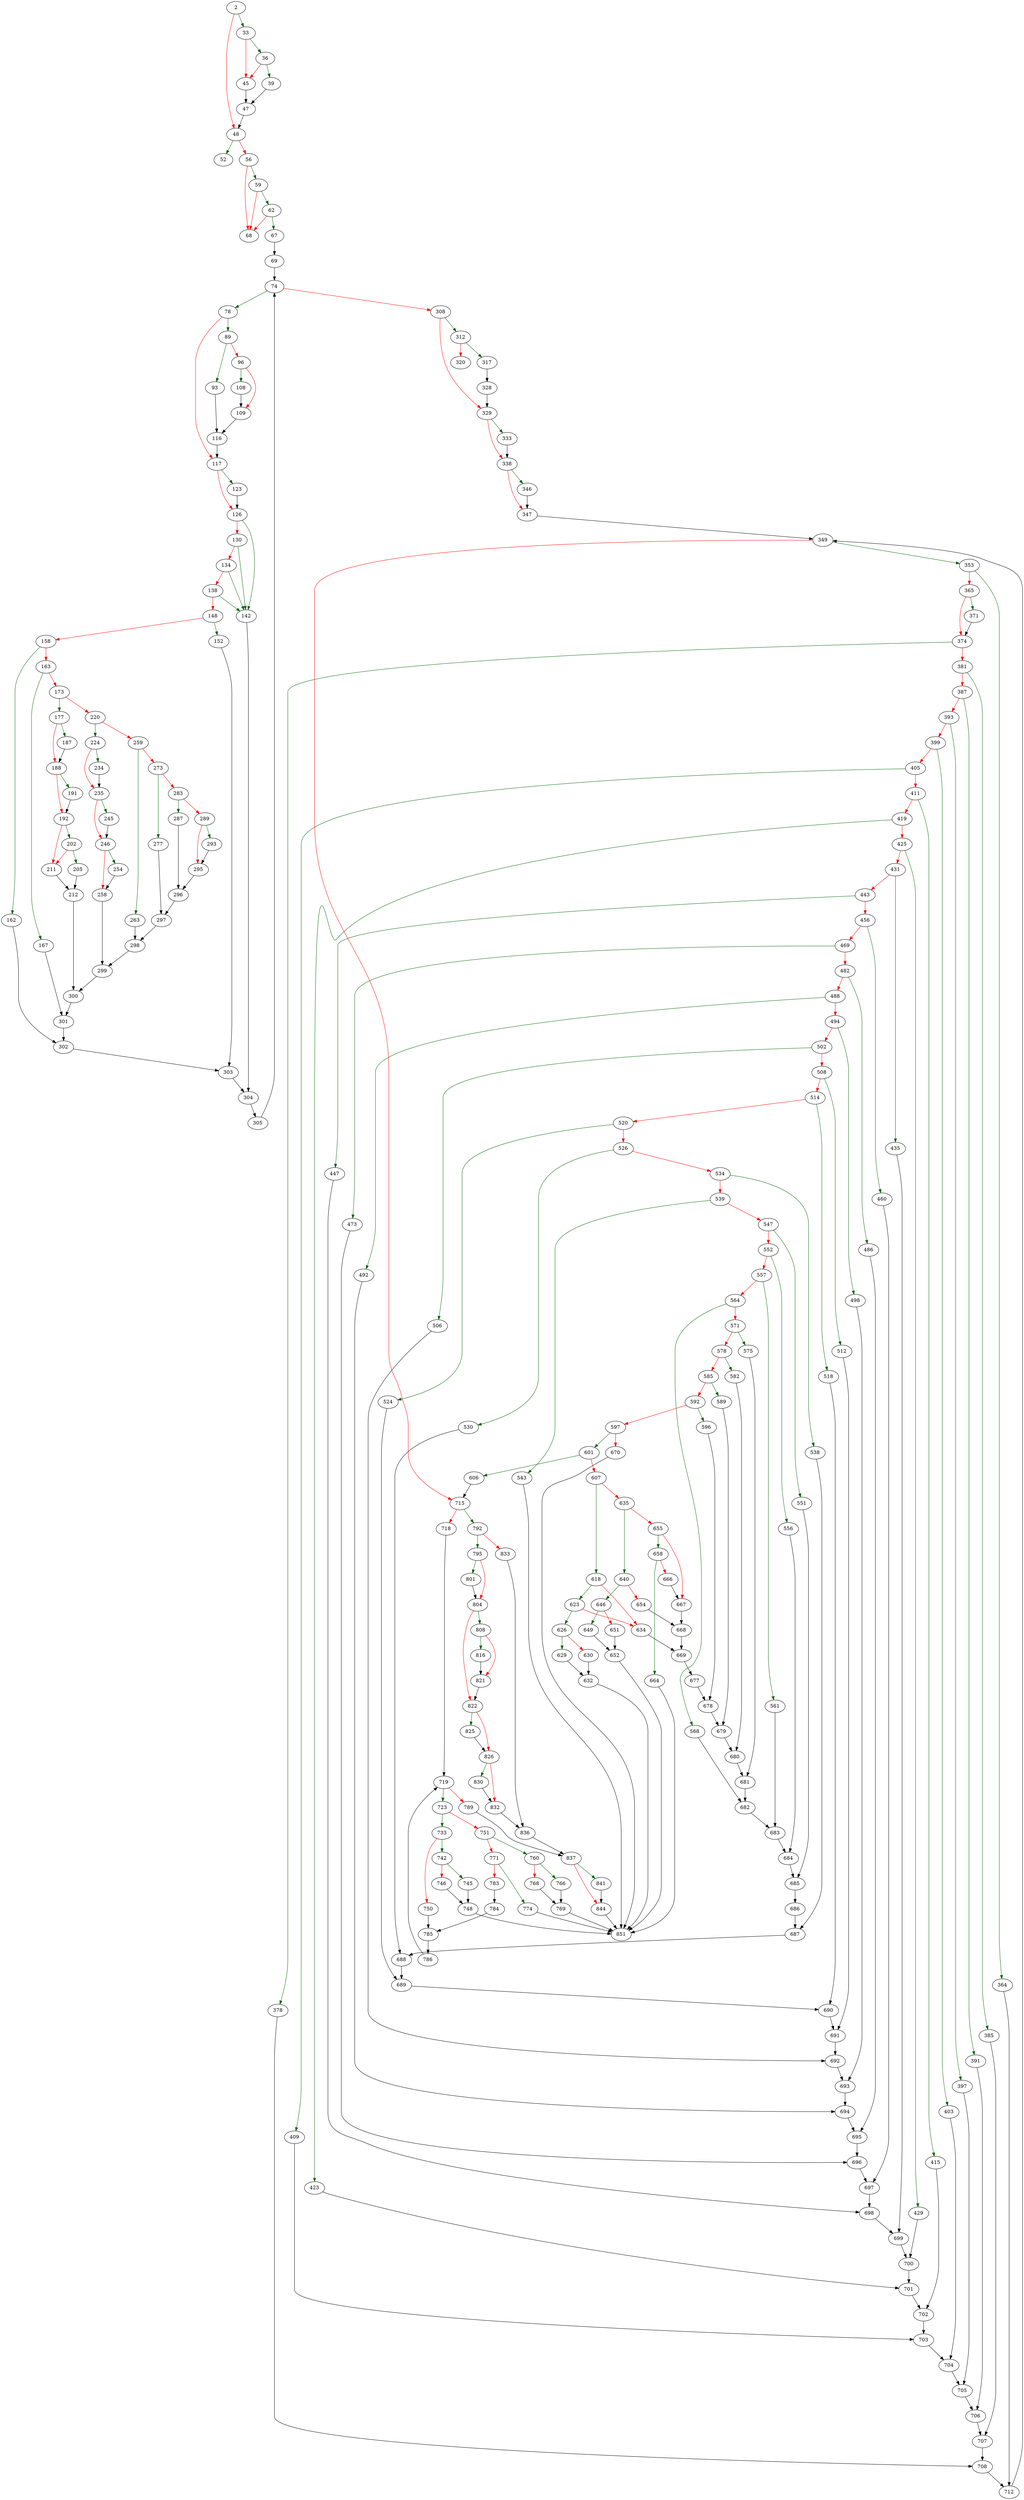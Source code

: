 strict digraph "main" {
	// Node definitions.
	2 [entry=true];
	33;
	48;
	36;
	45;
	39;
	47;
	52;
	56;
	59;
	68;
	62;
	67;
	69;
	74;
	78;
	308;
	89;
	117;
	93;
	96;
	116;
	108;
	109;
	123;
	126;
	142;
	130;
	134;
	138;
	148;
	304;
	152;
	158;
	303;
	162;
	163;
	302;
	167;
	173;
	301;
	177;
	220;
	187;
	188;
	191;
	192;
	202;
	211;
	205;
	212;
	300;
	224;
	259;
	234;
	235;
	245;
	246;
	254;
	258;
	299;
	263;
	273;
	298;
	277;
	283;
	297;
	287;
	289;
	296;
	293;
	295;
	305;
	312;
	329;
	317;
	320;
	328;
	333;
	338;
	346;
	347;
	349;
	353;
	715;
	364;
	365;
	712;
	371;
	374;
	378;
	381;
	708;
	385;
	387;
	707;
	391;
	393;
	706;
	397;
	399;
	705;
	403;
	405;
	704;
	409;
	411;
	703;
	415;
	419;
	702;
	423;
	425;
	701;
	429;
	431;
	700;
	435;
	443;
	699;
	447;
	456;
	698;
	460;
	469;
	697;
	473;
	482;
	696;
	486;
	488;
	695;
	492;
	494;
	694;
	498;
	502;
	693;
	506;
	508;
	692;
	512;
	514;
	691;
	518;
	520;
	690;
	524;
	526;
	689;
	530;
	534;
	688;
	538;
	539;
	687;
	543;
	547;
	851;
	551;
	552;
	685;
	556;
	557;
	684;
	561;
	564;
	683;
	568;
	571;
	682;
	575;
	578;
	681;
	582;
	585;
	680;
	589;
	592;
	679;
	596;
	597;
	678;
	601;
	670;
	606;
	607;
	618;
	635;
	623;
	634;
	626;
	629;
	630;
	632;
	669;
	640;
	655;
	646;
	654;
	649;
	651;
	652;
	668;
	658;
	667;
	664;
	666;
	677;
	686;
	792;
	718;
	719;
	723;
	789;
	733;
	751;
	742;
	750;
	745;
	746;
	748;
	785;
	760;
	771;
	766;
	768;
	769;
	774;
	783;
	784;
	786;
	837;
	795;
	833;
	801;
	804;
	808;
	822;
	816;
	821;
	825;
	826;
	830;
	832;
	836;
	841;
	844;

	// Edge definitions.
	2 -> 33 [
		color=darkgreen
		cond=true
	];
	2 -> 48 [
		color=red
		cond=false
	];
	33 -> 36 [
		color=darkgreen
		cond=true
	];
	33 -> 45 [
		color=red
		cond=false
	];
	48 -> 52 [
		color=darkgreen
		cond=true
	];
	48 -> 56 [
		color=red
		cond=false
	];
	36 -> 45 [
		color=red
		cond=false
	];
	36 -> 39 [
		color=darkgreen
		cond=true
	];
	45 -> 47;
	39 -> 47;
	47 -> 48;
	56 -> 59 [
		color=darkgreen
		cond=true
	];
	56 -> 68 [
		color=red
		cond=false
	];
	59 -> 68 [
		color=red
		cond=false
	];
	59 -> 62 [
		color=darkgreen
		cond=true
	];
	62 -> 68 [
		color=red
		cond=false
	];
	62 -> 67 [
		color=darkgreen
		cond=true
	];
	67 -> 69;
	69 -> 74;
	74 -> 78 [
		color=darkgreen
		cond=true
	];
	74 -> 308 [
		color=red
		cond=false
	];
	78 -> 89 [
		color=darkgreen
		cond=true
	];
	78 -> 117 [
		color=red
		cond=false
	];
	308 -> 312 [
		color=darkgreen
		cond=true
	];
	308 -> 329 [
		color=red
		cond=false
	];
	89 -> 93 [
		color=darkgreen
		cond=true
	];
	89 -> 96 [
		color=red
		cond=false
	];
	117 -> 123 [
		color=darkgreen
		cond=true
	];
	117 -> 126 [
		color=red
		cond=false
	];
	93 -> 116;
	96 -> 108 [
		color=darkgreen
		cond=true
	];
	96 -> 109 [
		color=red
		cond=false
	];
	116 -> 117;
	108 -> 109;
	109 -> 116;
	123 -> 126;
	126 -> 142 [
		color=darkgreen
		cond=true
	];
	126 -> 130 [
		color=red
		cond=false
	];
	142 -> 304;
	130 -> 142 [
		color=darkgreen
		cond=true
	];
	130 -> 134 [
		color=red
		cond=false
	];
	134 -> 142 [
		color=darkgreen
		cond=true
	];
	134 -> 138 [
		color=red
		cond=false
	];
	138 -> 142 [
		color=darkgreen
		cond=true
	];
	138 -> 148 [
		color=red
		cond=false
	];
	148 -> 152 [
		color=darkgreen
		cond=true
	];
	148 -> 158 [
		color=red
		cond=false
	];
	304 -> 305;
	152 -> 303;
	158 -> 162 [
		color=darkgreen
		cond=true
	];
	158 -> 163 [
		color=red
		cond=false
	];
	303 -> 304;
	162 -> 302;
	163 -> 167 [
		color=darkgreen
		cond=true
	];
	163 -> 173 [
		color=red
		cond=false
	];
	302 -> 303;
	167 -> 301;
	173 -> 177 [
		color=darkgreen
		cond=true
	];
	173 -> 220 [
		color=red
		cond=false
	];
	301 -> 302;
	177 -> 187 [
		color=darkgreen
		cond=true
	];
	177 -> 188 [
		color=red
		cond=false
	];
	220 -> 224 [
		color=darkgreen
		cond=true
	];
	220 -> 259 [
		color=red
		cond=false
	];
	187 -> 188;
	188 -> 191 [
		color=darkgreen
		cond=true
	];
	188 -> 192 [
		color=red
		cond=false
	];
	191 -> 192;
	192 -> 202 [
		color=darkgreen
		cond=true
	];
	192 -> 211 [
		color=red
		cond=false
	];
	202 -> 211 [
		color=red
		cond=false
	];
	202 -> 205 [
		color=darkgreen
		cond=true
	];
	211 -> 212;
	205 -> 212;
	212 -> 300;
	300 -> 301;
	224 -> 234 [
		color=darkgreen
		cond=true
	];
	224 -> 235 [
		color=red
		cond=false
	];
	259 -> 263 [
		color=darkgreen
		cond=true
	];
	259 -> 273 [
		color=red
		cond=false
	];
	234 -> 235;
	235 -> 245 [
		color=darkgreen
		cond=true
	];
	235 -> 246 [
		color=red
		cond=false
	];
	245 -> 246;
	246 -> 254 [
		color=darkgreen
		cond=true
	];
	246 -> 258 [
		color=red
		cond=false
	];
	254 -> 258;
	258 -> 299;
	299 -> 300;
	263 -> 298;
	273 -> 277 [
		color=darkgreen
		cond=true
	];
	273 -> 283 [
		color=red
		cond=false
	];
	298 -> 299;
	277 -> 297;
	283 -> 287 [
		color=darkgreen
		cond=true
	];
	283 -> 289 [
		color=red
		cond=false
	];
	297 -> 298;
	287 -> 296;
	289 -> 293 [
		color=darkgreen
		cond=true
	];
	289 -> 295 [
		color=red
		cond=false
	];
	296 -> 297;
	293 -> 295;
	295 -> 296;
	305 -> 74;
	312 -> 317 [
		color=darkgreen
		cond=true
	];
	312 -> 320 [
		color=red
		cond=false
	];
	329 -> 333 [
		color=darkgreen
		cond=true
	];
	329 -> 338 [
		color=red
		cond=false
	];
	317 -> 328;
	328 -> 329;
	333 -> 338;
	338 -> 346 [
		color=darkgreen
		cond=true
	];
	338 -> 347 [
		color=red
		cond=false
	];
	346 -> 347;
	347 -> 349;
	349 -> 353 [
		color=darkgreen
		cond=true
	];
	349 -> 715 [
		color=red
		cond=false
	];
	353 -> 364 [
		color=darkgreen
		cond=true
	];
	353 -> 365 [
		color=red
		cond=false
	];
	715 -> 792 [
		color=darkgreen
		cond=true
	];
	715 -> 718 [
		color=red
		cond=false
	];
	364 -> 712;
	365 -> 371 [
		color=darkgreen
		cond=true
	];
	365 -> 374 [
		color=red
		cond=false
	];
	712 -> 349;
	371 -> 374;
	374 -> 378 [
		color=darkgreen
		cond=true
	];
	374 -> 381 [
		color=red
		cond=false
	];
	378 -> 708;
	381 -> 385 [
		color=darkgreen
		cond=true
	];
	381 -> 387 [
		color=red
		cond=false
	];
	708 -> 712;
	385 -> 707;
	387 -> 391 [
		color=darkgreen
		cond=true
	];
	387 -> 393 [
		color=red
		cond=false
	];
	707 -> 708;
	391 -> 706;
	393 -> 397 [
		color=darkgreen
		cond=true
	];
	393 -> 399 [
		color=red
		cond=false
	];
	706 -> 707;
	397 -> 705;
	399 -> 403 [
		color=darkgreen
		cond=true
	];
	399 -> 405 [
		color=red
		cond=false
	];
	705 -> 706;
	403 -> 704;
	405 -> 409 [
		color=darkgreen
		cond=true
	];
	405 -> 411 [
		color=red
		cond=false
	];
	704 -> 705;
	409 -> 703;
	411 -> 415 [
		color=darkgreen
		cond=true
	];
	411 -> 419 [
		color=red
		cond=false
	];
	703 -> 704;
	415 -> 702;
	419 -> 423 [
		color=darkgreen
		cond=true
	];
	419 -> 425 [
		color=red
		cond=false
	];
	702 -> 703;
	423 -> 701;
	425 -> 429 [
		color=darkgreen
		cond=true
	];
	425 -> 431 [
		color=red
		cond=false
	];
	701 -> 702;
	429 -> 700;
	431 -> 435 [
		color=darkgreen
		cond=true
	];
	431 -> 443 [
		color=red
		cond=false
	];
	700 -> 701;
	435 -> 699;
	443 -> 447 [
		color=darkgreen
		cond=true
	];
	443 -> 456 [
		color=red
		cond=false
	];
	699 -> 700;
	447 -> 698;
	456 -> 460 [
		color=darkgreen
		cond=true
	];
	456 -> 469 [
		color=red
		cond=false
	];
	698 -> 699;
	460 -> 697;
	469 -> 473 [
		color=darkgreen
		cond=true
	];
	469 -> 482 [
		color=red
		cond=false
	];
	697 -> 698;
	473 -> 696;
	482 -> 486 [
		color=darkgreen
		cond=true
	];
	482 -> 488 [
		color=red
		cond=false
	];
	696 -> 697;
	486 -> 695;
	488 -> 492 [
		color=darkgreen
		cond=true
	];
	488 -> 494 [
		color=red
		cond=false
	];
	695 -> 696;
	492 -> 694;
	494 -> 498 [
		color=darkgreen
		cond=true
	];
	494 -> 502 [
		color=red
		cond=false
	];
	694 -> 695;
	498 -> 693;
	502 -> 506 [
		color=darkgreen
		cond=true
	];
	502 -> 508 [
		color=red
		cond=false
	];
	693 -> 694;
	506 -> 692;
	508 -> 512 [
		color=darkgreen
		cond=true
	];
	508 -> 514 [
		color=red
		cond=false
	];
	692 -> 693;
	512 -> 691;
	514 -> 518 [
		color=darkgreen
		cond=true
	];
	514 -> 520 [
		color=red
		cond=false
	];
	691 -> 692;
	518 -> 690;
	520 -> 524 [
		color=darkgreen
		cond=true
	];
	520 -> 526 [
		color=red
		cond=false
	];
	690 -> 691;
	524 -> 689;
	526 -> 530 [
		color=darkgreen
		cond=true
	];
	526 -> 534 [
		color=red
		cond=false
	];
	689 -> 690;
	530 -> 688;
	534 -> 538 [
		color=darkgreen
		cond=true
	];
	534 -> 539 [
		color=red
		cond=false
	];
	688 -> 689;
	538 -> 687;
	539 -> 543 [
		color=darkgreen
		cond=true
	];
	539 -> 547 [
		color=red
		cond=false
	];
	687 -> 688;
	543 -> 851;
	547 -> 551 [
		color=darkgreen
		cond=true
	];
	547 -> 552 [
		color=red
		cond=false
	];
	551 -> 685;
	552 -> 556 [
		color=darkgreen
		cond=true
	];
	552 -> 557 [
		color=red
		cond=false
	];
	685 -> 686;
	556 -> 684;
	557 -> 561 [
		color=darkgreen
		cond=true
	];
	557 -> 564 [
		color=red
		cond=false
	];
	684 -> 685;
	561 -> 683;
	564 -> 568 [
		color=darkgreen
		cond=true
	];
	564 -> 571 [
		color=red
		cond=false
	];
	683 -> 684;
	568 -> 682;
	571 -> 575 [
		color=darkgreen
		cond=true
	];
	571 -> 578 [
		color=red
		cond=false
	];
	682 -> 683;
	575 -> 681;
	578 -> 582 [
		color=darkgreen
		cond=true
	];
	578 -> 585 [
		color=red
		cond=false
	];
	681 -> 682;
	582 -> 680;
	585 -> 589 [
		color=darkgreen
		cond=true
	];
	585 -> 592 [
		color=red
		cond=false
	];
	680 -> 681;
	589 -> 679;
	592 -> 596 [
		color=darkgreen
		cond=true
	];
	592 -> 597 [
		color=red
		cond=false
	];
	679 -> 680;
	596 -> 678;
	597 -> 601 [
		color=darkgreen
		cond=true
	];
	597 -> 670 [
		color=red
		cond=false
	];
	678 -> 679;
	601 -> 606 [
		color=darkgreen
		cond=true
	];
	601 -> 607 [
		color=red
		cond=false
	];
	670 -> 851;
	606 -> 715;
	607 -> 618 [
		color=darkgreen
		cond=true
	];
	607 -> 635 [
		color=red
		cond=false
	];
	618 -> 623 [
		color=darkgreen
		cond=true
	];
	618 -> 634 [
		color=red
		cond=false
	];
	635 -> 640 [
		color=darkgreen
		cond=true
	];
	635 -> 655 [
		color=red
		cond=false
	];
	623 -> 634 [
		color=red
		cond=false
	];
	623 -> 626 [
		color=darkgreen
		cond=true
	];
	634 -> 669;
	626 -> 629 [
		color=darkgreen
		cond=true
	];
	626 -> 630 [
		color=red
		cond=false
	];
	629 -> 632;
	630 -> 632;
	632 -> 851;
	669 -> 677;
	640 -> 646 [
		color=darkgreen
		cond=true
	];
	640 -> 654 [
		color=red
		cond=false
	];
	655 -> 658 [
		color=darkgreen
		cond=true
	];
	655 -> 667 [
		color=red
		cond=false
	];
	646 -> 649 [
		color=darkgreen
		cond=true
	];
	646 -> 651 [
		color=red
		cond=false
	];
	654 -> 668;
	649 -> 652;
	651 -> 652;
	652 -> 851;
	668 -> 669;
	658 -> 664 [
		color=darkgreen
		cond=true
	];
	658 -> 666 [
		color=red
		cond=false
	];
	667 -> 668;
	664 -> 851;
	666 -> 667;
	677 -> 678;
	686 -> 687;
	792 -> 795 [
		color=darkgreen
		cond=true
	];
	792 -> 833 [
		color=red
		cond=false
	];
	718 -> 719;
	719 -> 723 [
		color=darkgreen
		cond=true
	];
	719 -> 789 [
		color=red
		cond=false
	];
	723 -> 733 [
		color=darkgreen
		cond=true
	];
	723 -> 751 [
		color=red
		cond=false
	];
	789 -> 837;
	733 -> 742 [
		color=darkgreen
		cond=true
	];
	733 -> 750 [
		color=red
		cond=false
	];
	751 -> 760 [
		color=darkgreen
		cond=true
	];
	751 -> 771 [
		color=red
		cond=false
	];
	742 -> 745 [
		color=darkgreen
		cond=true
	];
	742 -> 746 [
		color=red
		cond=false
	];
	750 -> 785;
	745 -> 748;
	746 -> 748;
	748 -> 851;
	785 -> 786;
	760 -> 766 [
		color=darkgreen
		cond=true
	];
	760 -> 768 [
		color=red
		cond=false
	];
	771 -> 774 [
		color=darkgreen
		cond=true
	];
	771 -> 783 [
		color=red
		cond=false
	];
	766 -> 769;
	768 -> 769;
	769 -> 851;
	774 -> 851;
	783 -> 784;
	784 -> 785;
	786 -> 719;
	837 -> 841 [
		color=darkgreen
		cond=true
	];
	837 -> 844 [
		color=red
		cond=false
	];
	795 -> 801 [
		color=darkgreen
		cond=true
	];
	795 -> 804 [
		color=red
		cond=false
	];
	833 -> 836;
	801 -> 804;
	804 -> 808 [
		color=darkgreen
		cond=true
	];
	804 -> 822 [
		color=red
		cond=false
	];
	808 -> 816 [
		color=darkgreen
		cond=true
	];
	808 -> 821 [
		color=red
		cond=false
	];
	822 -> 825 [
		color=darkgreen
		cond=true
	];
	822 -> 826 [
		color=red
		cond=false
	];
	816 -> 821;
	821 -> 822;
	825 -> 826;
	826 -> 830 [
		color=darkgreen
		cond=true
	];
	826 -> 832 [
		color=red
		cond=false
	];
	830 -> 832;
	832 -> 836;
	836 -> 837;
	841 -> 844;
	844 -> 851;
}